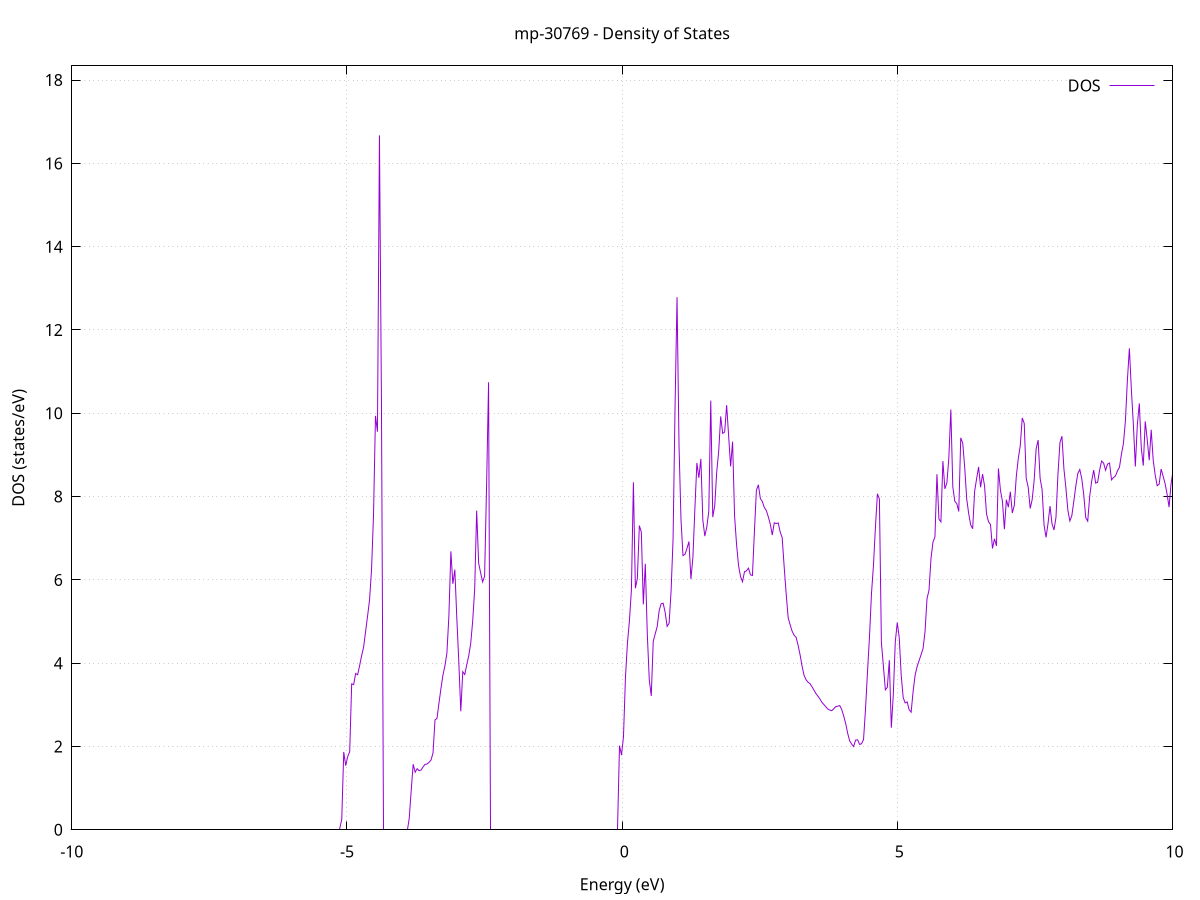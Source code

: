 set title 'mp-30769 - Density of States'
set xlabel 'Energy (eV)'
set ylabel 'DOS (states/eV)'
set grid
set xrange [-10:10]
set yrange [0:18.341]
set xzeroaxis lt -1
set terminal png size 800,600
set output 'mp-30769_dos_gnuplot.png'
plot '-' using 1:2 with lines title 'DOS'
-46.514400 0.000000
-46.478400 0.000000
-46.442300 0.000000
-46.406300 0.000000
-46.370200 0.000000
-46.334200 0.000000
-46.298100 0.000000
-46.262100 0.000000
-46.226000 0.000000
-46.190000 0.000000
-46.153900 0.000000
-46.117900 0.000000
-46.081800 0.000000
-46.045800 0.000000
-46.009700 0.000000
-45.973700 0.000000
-45.937600 0.000000
-45.901600 0.000000
-45.865500 0.000000
-45.829500 0.000000
-45.793500 0.000000
-45.757400 0.000000
-45.721400 0.000000
-45.685300 0.000000
-45.649300 0.000000
-45.613200 0.000000
-45.577200 0.000000
-45.541100 0.000000
-45.505100 0.000000
-45.469000 0.000000
-45.433000 0.000000
-45.396900 0.000000
-45.360900 0.000000
-45.324800 0.000000
-45.288800 0.000000
-45.252700 0.000000
-45.216700 0.000000
-45.180600 0.000000
-45.144600 0.000000
-45.108500 0.000000
-45.072500 0.000000
-45.036400 0.000000
-45.000400 0.000000
-44.964300 0.000000
-44.928300 0.000000
-44.892200 0.000000
-44.856200 0.000000
-44.820100 0.000000
-44.784100 0.000000
-44.748000 0.000000
-44.712000 0.000000
-44.675900 0.000000
-44.639900 0.000000
-44.603800 0.000000
-44.567800 0.000000
-44.531800 0.000000
-44.495700 0.000000
-44.459700 0.000000
-44.423600 0.000000
-44.387600 0.000000
-44.351500 0.000000
-44.315500 0.000000
-44.279400 0.000000
-44.243400 0.000000
-44.207300 0.000000
-44.171300 0.000000
-44.135200 0.000000
-44.099200 0.000000
-44.063100 0.000000
-44.027100 0.000000
-43.991000 0.000000
-43.955000 0.000000
-43.918900 0.000000
-43.882900 0.000000
-43.846800 0.000000
-43.810800 0.000000
-43.774700 0.000000
-43.738700 0.000000
-43.702600 0.000000
-43.666600 0.000000
-43.630500 0.000000
-43.594500 0.000000
-43.558400 0.000000
-43.522400 0.000000
-43.486300 0.000000
-43.450300 0.000000
-43.414200 0.000000
-43.378200 0.000000
-43.342200 0.000000
-43.306100 0.000000
-43.270100 0.000000
-43.234000 0.000000
-43.198000 0.000000
-43.161900 0.000000
-43.125900 0.000000
-43.089800 0.000000
-43.053800 0.000000
-43.017700 0.000000
-42.981700 0.000000
-42.945600 0.000000
-42.909600 0.000000
-42.873500 0.000000
-42.837500 0.000000
-42.801400 0.000000
-42.765400 0.000000
-42.729300 0.000000
-42.693300 0.000000
-42.657200 0.000000
-42.621200 0.000000
-42.585100 0.000000
-42.549100 0.000000
-42.513000 0.000000
-42.477000 0.000000
-42.440900 0.000000
-42.404900 0.000000
-42.368800 0.000000
-42.332800 0.000000
-42.296700 0.000000
-42.260700 0.000000
-42.224600 0.000000
-42.188600 0.000000
-42.152600 0.000000
-42.116500 0.000000
-42.080500 0.000000
-42.044400 0.000000
-42.008400 0.000000
-41.972300 0.000000
-41.936300 0.000000
-41.900200 0.000000
-41.864200 0.000000
-41.828100 0.000000
-41.792100 0.000000
-41.756000 0.000000
-41.720000 0.000000
-41.683900 0.000000
-41.647900 0.000000
-41.611800 0.000000
-41.575800 0.000000
-41.539700 0.000000
-41.503700 0.000000
-41.467600 0.000000
-41.431600 0.000000
-41.395500 0.000000
-41.359500 0.000000
-41.323400 0.000000
-41.287400 0.000000
-41.251300 0.000000
-41.215300 0.000000
-41.179200 0.000000
-41.143200 0.000000
-41.107100 0.000000
-41.071100 0.000000
-41.035000 0.000000
-40.999000 0.000000
-40.963000 0.000000
-40.926900 0.000000
-40.890900 0.000000
-40.854800 0.000000
-40.818800 0.000000
-40.782700 0.000000
-40.746700 0.000000
-40.710600 0.000000
-40.674600 0.000000
-40.638500 0.000000
-40.602500 0.000000
-40.566400 0.000000
-40.530400 0.000000
-40.494300 0.000000
-40.458300 0.000000
-40.422200 0.000000
-40.386200 0.000000
-40.350100 0.000000
-40.314100 0.000000
-40.278000 0.000000
-40.242000 0.000000
-40.205900 0.000000
-40.169900 0.000000
-40.133800 0.000000
-40.097800 0.000000
-40.061700 0.000000
-40.025700 0.000000
-39.989600 0.000000
-39.953600 0.000000
-39.917500 0.000000
-39.881500 0.000000
-39.845400 0.000000
-39.809400 0.000000
-39.773300 0.000000
-39.737300 0.000000
-39.701300 0.000000
-39.665200 0.000000
-39.629200 0.000000
-39.593100 0.000000
-39.557100 0.000000
-39.521000 0.000000
-39.485000 0.000000
-39.448900 0.000000
-39.412900 0.000000
-39.376800 0.000000
-39.340800 0.000000
-39.304700 0.000000
-39.268700 0.000000
-39.232600 0.000000
-39.196600 0.000000
-39.160500 0.000000
-39.124500 0.000000
-39.088400 0.000000
-39.052400 0.000000
-39.016300 0.000000
-38.980300 0.000000
-38.944200 0.000000
-38.908200 0.000000
-38.872100 0.000000
-38.836100 0.000000
-38.800000 0.000000
-38.764000 0.000000
-38.727900 0.000000
-38.691900 0.000000
-38.655800 0.000000
-38.619800 0.000000
-38.583700 0.000000
-38.547700 0.000000
-38.511700 0.000000
-38.475600 0.000000
-38.439600 0.000000
-38.403500 0.000000
-38.367500 0.000000
-38.331400 0.000000
-38.295400 0.000000
-38.259300 0.000000
-38.223300 0.000000
-38.187200 0.000000
-38.151200 0.000000
-38.115100 0.000000
-38.079100 0.000000
-38.043000 0.000000
-38.007000 0.000000
-37.970900 0.000000
-37.934900 0.000000
-37.898800 0.000000
-37.862800 0.000000
-37.826700 0.000000
-37.790700 0.000000
-37.754600 0.000000
-37.718600 0.000000
-37.682500 0.000000
-37.646500 0.000000
-37.610400 0.000000
-37.574400 0.000000
-37.538300 0.000000
-37.502300 0.000000
-37.466200 0.000000
-37.430200 0.000000
-37.394100 0.000000
-37.358100 0.000000
-37.322100 0.000000
-37.286000 0.000000
-37.250000 0.000000
-37.213900 0.000000
-37.177900 0.000000
-37.141800 0.000000
-37.105800 0.000000
-37.069700 0.000000
-37.033700 0.000000
-36.997600 0.000000
-36.961600 0.000000
-36.925500 0.000000
-36.889500 0.000000
-36.853400 0.000000
-36.817400 0.000000
-36.781300 0.000000
-36.745300 0.000000
-36.709200 0.000000
-36.673200 0.000000
-36.637100 0.000000
-36.601100 0.000000
-36.565000 0.000000
-36.529000 0.000000
-36.492900 0.000000
-36.456900 0.000000
-36.420800 0.000000
-36.384800 0.000000
-36.348700 0.000000
-36.312700 0.000000
-36.276600 0.000000
-36.240600 0.000000
-36.204500 0.000000
-36.168500 0.000000
-36.132400 0.000000
-36.096400 0.000000
-36.060400 0.000000
-36.024300 0.000000
-35.988300 0.000000
-35.952200 0.000000
-35.916200 0.000000
-35.880100 0.000000
-35.844100 0.000000
-35.808000 0.000000
-35.772000 0.000000
-35.735900 0.000000
-35.699900 0.000000
-35.663800 0.000000
-35.627800 0.000000
-35.591700 0.000000
-35.555700 0.000000
-35.519600 0.000000
-35.483600 0.000000
-35.447500 0.000000
-35.411500 0.000000
-35.375400 0.000000
-35.339400 0.000000
-35.303300 0.000000
-35.267300 0.000000
-35.231200 0.000000
-35.195200 0.000000
-35.159100 0.000000
-35.123100 0.000000
-35.087000 0.000000
-35.051000 0.000000
-35.014900 0.000000
-34.978900 0.000000
-34.942800 0.000000
-34.906800 0.000000
-34.870800 0.000000
-34.834700 0.000000
-34.798700 0.000000
-34.762600 0.000000
-34.726600 0.000000
-34.690500 0.000000
-34.654500 0.000000
-34.618400 0.000000
-34.582400 0.000000
-34.546300 0.000000
-34.510300 0.000000
-34.474200 0.000000
-34.438200 0.000000
-34.402100 0.000000
-34.366100 0.000000
-34.330000 0.000000
-34.294000 0.000000
-34.257900 0.000000
-34.221900 0.000000
-34.185800 0.000000
-34.149800 0.000000
-34.113700 0.000000
-34.077700 0.000000
-34.041600 0.000000
-34.005600 0.000000
-33.969500 0.000000
-33.933500 0.000000
-33.897400 0.000000
-33.861400 0.000000
-33.825300 0.000000
-33.789300 0.000000
-33.753200 0.000000
-33.717200 0.000000
-33.681200 0.000000
-33.645100 0.000000
-33.609100 0.000000
-33.573000 0.000000
-33.537000 0.000000
-33.500900 0.000000
-33.464900 0.000000
-33.428800 0.000000
-33.392800 0.000000
-33.356700 0.000000
-33.320700 0.000000
-33.284600 0.000000
-33.248600 0.000000
-33.212500 0.000000
-33.176500 0.000000
-33.140400 0.000000
-33.104400 0.000000
-33.068300 0.000000
-33.032300 0.000000
-32.996200 0.000000
-32.960200 0.000000
-32.924100 0.000000
-32.888100 0.000000
-32.852000 0.000000
-32.816000 0.000000
-32.779900 0.000000
-32.743900 0.000000
-32.707800 0.000000
-32.671800 0.000000
-32.635700 0.000000
-32.599700 0.000000
-32.563600 0.000000
-32.527600 0.000000
-32.491600 0.000000
-32.455500 0.000000
-32.419500 0.000000
-32.383400 0.000000
-32.347400 0.000000
-32.311300 0.000000
-32.275300 0.000000
-32.239200 0.000000
-32.203200 0.000000
-32.167100 0.000000
-32.131100 0.000000
-32.095000 0.000000
-32.059000 0.000000
-32.022900 0.000000
-31.986900 0.000000
-31.950800 0.000000
-31.914800 0.000000
-31.878700 0.000000
-31.842700 0.000000
-31.806600 0.000000
-31.770600 0.000000
-31.734500 0.000000
-31.698500 0.000000
-31.662400 0.000000
-31.626400 0.000000
-31.590300 0.000000
-31.554300 0.000000
-31.518200 0.000000
-31.482200 0.000000
-31.446100 0.000000
-31.410100 0.000000
-31.374000 0.000000
-31.338000 0.000000
-31.301900 0.000000
-31.265900 0.000000
-31.229900 0.000000
-31.193800 0.000000
-31.157800 0.000000
-31.121700 0.000000
-31.085700 0.000000
-31.049600 0.000000
-31.013600 0.000000
-30.977500 0.000000
-30.941500 0.000000
-30.905400 0.000000
-30.869400 0.000000
-30.833300 0.000000
-30.797300 0.000000
-30.761200 0.000000
-30.725200 0.000000
-30.689100 0.000000
-30.653100 0.000000
-30.617000 0.000000
-30.581000 0.000000
-30.544900 0.000000
-30.508900 0.000000
-30.472800 0.000000
-30.436800 0.000000
-30.400700 0.000000
-30.364700 0.000000
-30.328600 0.000000
-30.292600 0.000000
-30.256500 0.000000
-30.220500 0.000000
-30.184400 0.000000
-30.148400 0.000000
-30.112300 0.000000
-30.076300 0.000000
-30.040300 0.000000
-30.004200 0.000000
-29.968200 0.000000
-29.932100 0.000000
-29.896100 0.000000
-29.860000 0.000000
-29.824000 0.000000
-29.787900 0.000000
-29.751900 0.000000
-29.715800 0.000000
-29.679800 0.000000
-29.643700 0.000000
-29.607700 0.000000
-29.571600 0.000000
-29.535600 0.000000
-29.499500 0.000000
-29.463500 0.000000
-29.427400 0.000000
-29.391400 0.000000
-29.355300 0.000000
-29.319300 0.000000
-29.283200 0.000000
-29.247200 0.000000
-29.211100 0.000000
-29.175100 0.000000
-29.139000 0.000000
-29.103000 0.000000
-29.066900 0.000000
-29.030900 0.000000
-28.994800 0.000000
-28.958800 0.000000
-28.922700 0.000000
-28.886700 0.000000
-28.850700 0.000000
-28.814600 0.000000
-28.778600 0.000000
-28.742500 0.000000
-28.706500 0.000000
-28.670400 0.000000
-28.634400 0.000000
-28.598300 0.000000
-28.562300 0.000000
-28.526200 0.000000
-28.490200 0.000000
-28.454100 0.000000
-28.418100 0.000000
-28.382000 0.000000
-28.346000 0.000000
-28.309900 0.000000
-28.273900 0.000000
-28.237800 0.000000
-28.201800 0.000000
-28.165700 0.000000
-28.129700 0.000000
-28.093600 0.000000
-28.057600 0.000000
-28.021500 0.000000
-27.985500 0.000000
-27.949400 0.000000
-27.913400 0.000000
-27.877300 0.000000
-27.841300 0.000000
-27.805200 0.000000
-27.769200 0.000000
-27.733100 0.000000
-27.697100 0.000000
-27.661000 0.000000
-27.625000 0.000000
-27.589000 0.000000
-27.552900 0.000000
-27.516900 0.000000
-27.480800 0.000000
-27.444800 0.000000
-27.408700 0.000000
-27.372700 0.000000
-27.336600 0.000000
-27.300600 0.000000
-27.264500 0.000000
-27.228500 0.000000
-27.192400 0.000000
-27.156400 0.000000
-27.120300 0.000000
-27.084300 0.000000
-27.048200 0.000000
-27.012200 0.000000
-26.976100 0.000000
-26.940100 0.000000
-26.904000 0.000000
-26.868000 0.000000
-26.831900 0.000000
-26.795900 0.000000
-26.759800 0.000000
-26.723800 0.000000
-26.687700 0.000000
-26.651700 0.000000
-26.615600 0.000000
-26.579600 0.000000
-26.543500 0.000000
-26.507500 0.000000
-26.471400 0.000000
-26.435400 0.000000
-26.399400 0.000000
-26.363300 0.000000
-26.327300 0.000000
-26.291200 0.000000
-26.255200 0.000000
-26.219100 0.000000
-26.183100 0.000000
-26.147000 0.000000
-26.111000 0.000000
-26.074900 0.000000
-26.038900 0.000000
-26.002800 0.000000
-25.966800 0.000000
-25.930700 0.000000
-25.894700 0.000000
-25.858600 0.000000
-25.822600 0.000000
-25.786500 0.000000
-25.750500 0.000000
-25.714400 0.000000
-25.678400 0.000000
-25.642300 0.000000
-25.606300 0.000000
-25.570200 0.000000
-25.534200 0.000000
-25.498100 0.000000
-25.462100 0.000000
-25.426000 0.000000
-25.390000 0.000000
-25.353900 0.000000
-25.317900 0.000000
-25.281800 0.000000
-25.245800 0.000000
-25.209800 0.000000
-25.173700 0.000000
-25.137700 0.000000
-25.101600 0.000000
-25.065600 0.000000
-25.029500 0.000000
-24.993500 0.000000
-24.957400 0.000000
-24.921400 0.000000
-24.885300 0.000000
-24.849300 0.000000
-24.813200 0.000000
-24.777200 0.000000
-24.741100 0.000000
-24.705100 0.000000
-24.669000 0.000000
-24.633000 0.000000
-24.596900 0.000000
-24.560900 0.000000
-24.524800 0.000000
-24.488800 0.000000
-24.452700 0.000000
-24.416700 0.000000
-24.380600 0.000000
-24.344600 0.000000
-24.308500 0.000000
-24.272500 0.000000
-24.236400 0.000000
-24.200400 0.000000
-24.164300 0.000000
-24.128300 0.000000
-24.092200 0.000000
-24.056200 0.000000
-24.020200 0.000000
-23.984100 0.000000
-23.948100 0.000000
-23.912000 0.000000
-23.876000 0.000000
-23.839900 0.000000
-23.803900 0.000000
-23.767800 0.000000
-23.731800 0.000000
-23.695700 0.000000
-23.659700 0.000000
-23.623600 0.000000
-23.587600 0.000000
-23.551500 0.000000
-23.515500 0.000000
-23.479400 0.000000
-23.443400 0.000000
-23.407300 0.000000
-23.371300 0.000000
-23.335200 0.000000
-23.299200 0.000000
-23.263100 0.000000
-23.227100 0.000000
-23.191000 0.000000
-23.155000 0.000000
-23.118900 0.000000
-23.082900 0.000000
-23.046800 0.000000
-23.010800 0.000000
-22.974700 0.000000
-22.938700 0.000000
-22.902600 0.000000
-22.866600 0.000000
-22.830500 0.000000
-22.794500 0.000000
-22.758500 0.000000
-22.722400 0.000000
-22.686400 0.000000
-22.650300 0.000000
-22.614300 0.000000
-22.578200 0.000000
-22.542200 0.000000
-22.506100 0.000000
-22.470100 0.000000
-22.434000 0.000000
-22.398000 0.000000
-22.361900 0.000000
-22.325900 0.000000
-22.289800 0.000000
-22.253800 0.000000
-22.217700 0.000000
-22.181700 0.000000
-22.145600 0.000000
-22.109600 0.000000
-22.073500 0.000000
-22.037500 0.000000
-22.001400 0.000000
-21.965400 0.000000
-21.929300 0.000000
-21.893300 0.000000
-21.857200 0.000000
-21.821200 0.000000
-21.785100 0.000000
-21.749100 0.000000
-21.713000 0.000000
-21.677000 0.000000
-21.640900 0.000000
-21.604900 0.000000
-21.568900 0.000000
-21.532800 0.000000
-21.496800 0.000000
-21.460700 0.000000
-21.424700 0.000000
-21.388600 0.000000
-21.352600 0.000000
-21.316500 0.000000
-21.280500 0.000000
-21.244400 0.000000
-21.208400 0.000000
-21.172300 0.000000
-21.136300 0.000000
-21.100200 0.000000
-21.064200 0.000000
-21.028100 0.000000
-20.992100 0.000000
-20.956000 0.000000
-20.920000 0.000000
-20.883900 0.000000
-20.847900 0.000000
-20.811800 0.000000
-20.775800 0.000000
-20.739700 0.000000
-20.703700 0.000000
-20.667600 0.000000
-20.631600 0.000000
-20.595500 0.000000
-20.559500 0.000000
-20.523400 0.000000
-20.487400 0.000000
-20.451300 0.000000
-20.415300 0.000000
-20.379300 0.000000
-20.343200 0.000000
-20.307200 0.000000
-20.271100 0.000000
-20.235100 0.000000
-20.199000 0.000000
-20.163000 0.000000
-20.126900 0.000000
-20.090900 0.000000
-20.054800 0.000000
-20.018800 0.000000
-19.982700 0.000000
-19.946700 0.000000
-19.910600 0.000000
-19.874600 0.000000
-19.838500 0.000000
-19.802500 0.000000
-19.766400 0.000000
-19.730400 0.000000
-19.694300 0.000000
-19.658300 0.000000
-19.622200 0.000000
-19.586200 0.000000
-19.550100 0.000000
-19.514100 0.000000
-19.478000 0.000000
-19.442000 0.000000
-19.405900 0.000000
-19.369900 0.000000
-19.333800 0.000000
-19.297800 0.000000
-19.261700 0.000000
-19.225700 0.000000
-19.189600 0.000000
-19.153600 0.000000
-19.117600 0.000000
-19.081500 0.000000
-19.045500 0.000000
-19.009400 0.000000
-18.973400 0.000000
-18.937300 0.000000
-18.901300 0.000000
-18.865200 0.000000
-18.829200 0.000000
-18.793100 0.000000
-18.757100 0.000000
-18.721000 0.000000
-18.685000 0.000000
-18.648900 0.000000
-18.612900 0.000000
-18.576800 0.000000
-18.540800 0.000000
-18.504700 0.000000
-18.468700 0.000000
-18.432600 0.000000
-18.396600 0.000000
-18.360500 0.000000
-18.324500 0.000000
-18.288400 0.000000
-18.252400 0.000000
-18.216300 0.000000
-18.180300 0.000000
-18.144200 0.000000
-18.108200 0.000000
-18.072100 0.000000
-18.036100 0.000000
-18.000000 0.000000
-17.964000 0.000000
-17.928000 0.000000
-17.891900 0.000000
-17.855900 0.000000
-17.819800 0.000000
-17.783800 0.000000
-17.747700 0.000000
-17.711700 0.000000
-17.675600 0.000000
-17.639600 0.000000
-17.603500 0.000000
-17.567500 0.000000
-17.531400 0.000000
-17.495400 0.000000
-17.459300 0.000000
-17.423300 0.000000
-17.387200 0.000000
-17.351200 0.000000
-17.315100 0.000000
-17.279100 0.000000
-17.243000 0.000000
-17.207000 0.000000
-17.170900 0.000000
-17.134900 0.000000
-17.098800 0.000000
-17.062800 0.000000
-17.026700 0.000000
-16.990700 0.000000
-16.954600 0.000000
-16.918600 0.000000
-16.882500 0.000000
-16.846500 0.000000
-16.810400 0.000000
-16.774400 0.000000
-16.738400 0.000000
-16.702300 0.000000
-16.666300 0.000000
-16.630200 0.000000
-16.594200 0.000000
-16.558100 0.000000
-16.522100 0.000000
-16.486000 0.000000
-16.450000 0.000000
-16.413900 0.000000
-16.377900 0.000000
-16.341800 0.000000
-16.305800 0.000000
-16.269700 0.000000
-16.233700 0.000000
-16.197600 0.000000
-16.161600 0.000000
-16.125500 0.000000
-16.089500 0.000000
-16.053400 0.000000
-16.017400 0.000000
-15.981300 0.000000
-15.945300 0.000000
-15.909200 0.000000
-15.873200 0.000000
-15.837100 0.000000
-15.801100 0.000000
-15.765000 0.000000
-15.729000 0.000000
-15.692900 0.000000
-15.656900 0.000000
-15.620800 0.000000
-15.584800 0.000000
-15.548800 0.000000
-15.512700 0.000000
-15.476700 0.000000
-15.440600 0.000000
-15.404600 0.000000
-15.368500 0.000000
-15.332500 0.000000
-15.296400 0.000000
-15.260400 0.000000
-15.224300 0.000000
-15.188300 0.000000
-15.152200 0.000000
-15.116200 0.000000
-15.080100 0.000000
-15.044100 0.000000
-15.008000 0.000000
-14.972000 0.000000
-14.935900 0.000000
-14.899900 0.000000
-14.863800 0.000000
-14.827800 0.000000
-14.791700 0.000000
-14.755700 0.000000
-14.719600 0.000000
-14.683600 0.000000
-14.647500 0.000000
-14.611500 0.000000
-14.575400 0.000000
-14.539400 0.000000
-14.503300 0.000000
-14.467300 0.000000
-14.431200 0.000000
-14.395200 0.000000
-14.359100 0.000000
-14.323100 0.000000
-14.287100 0.000000
-14.251000 0.000000
-14.215000 0.000000
-14.178900 0.000000
-14.142900 0.000000
-14.106800 0.000000
-14.070800 0.000000
-14.034700 0.000000
-13.998700 0.000000
-13.962600 0.000000
-13.926600 0.000000
-13.890500 0.000000
-13.854500 0.000000
-13.818400 0.000000
-13.782400 0.000000
-13.746300 0.000000
-13.710300 0.000000
-13.674200 0.000000
-13.638200 0.000000
-13.602100 0.000000
-13.566100 0.000000
-13.530000 0.000000
-13.494000 0.000000
-13.457900 0.000000
-13.421900 0.000000
-13.385800 0.000000
-13.349800 0.000000
-13.313700 0.000000
-13.277700 0.000000
-13.241600 0.000000
-13.205600 0.000000
-13.169500 0.000000
-13.133500 0.000000
-13.097500 0.000000
-13.061400 0.000000
-13.025400 0.000000
-12.989300 0.000000
-12.953300 0.000000
-12.917200 0.000000
-12.881200 0.000000
-12.845100 0.000000
-12.809100 0.000000
-12.773000 0.000000
-12.737000 0.000000
-12.700900 0.000000
-12.664900 0.000000
-12.628800 0.000000
-12.592800 0.000000
-12.556700 0.000000
-12.520700 0.000000
-12.484600 0.000000
-12.448600 0.000000
-12.412500 0.000000
-12.376500 0.000000
-12.340400 0.000000
-12.304400 0.000000
-12.268300 0.000000
-12.232300 0.000000
-12.196200 0.000000
-12.160200 0.000000
-12.124100 0.000000
-12.088100 0.000000
-12.052000 0.000000
-12.016000 0.000000
-11.979900 0.000000
-11.943900 0.000000
-11.907900 0.000000
-11.871800 0.000000
-11.835800 0.000000
-11.799700 0.000000
-11.763700 0.000000
-11.727600 0.000000
-11.691600 0.000000
-11.655500 0.000000
-11.619500 0.000000
-11.583400 0.000000
-11.547400 0.000000
-11.511300 0.000000
-11.475300 0.000000
-11.439200 0.000000
-11.403200 0.000000
-11.367100 0.000000
-11.331100 0.000000
-11.295000 0.000000
-11.259000 0.000000
-11.222900 0.000000
-11.186900 0.000000
-11.150800 0.000000
-11.114800 0.000000
-11.078700 0.000000
-11.042700 0.000000
-11.006600 0.000000
-10.970600 0.000000
-10.934500 0.000000
-10.898500 0.000000
-10.862400 0.000000
-10.826400 0.000000
-10.790300 0.000000
-10.754300 0.000000
-10.718200 0.000000
-10.682200 0.000000
-10.646200 0.000000
-10.610100 0.000000
-10.574100 0.000000
-10.538000 0.000000
-10.502000 0.000000
-10.465900 0.000000
-10.429900 0.000000
-10.393800 0.000000
-10.357800 0.000000
-10.321700 0.000000
-10.285700 0.000000
-10.249600 0.000000
-10.213600 0.000000
-10.177500 0.000000
-10.141500 0.000000
-10.105400 0.000000
-10.069400 0.000000
-10.033300 0.000000
-9.997300 0.000000
-9.961200 0.000000
-9.925200 0.000000
-9.889100 0.000000
-9.853100 0.000000
-9.817000 0.000000
-9.781000 0.000000
-9.744900 0.000000
-9.708900 0.000000
-9.672800 0.000000
-9.636800 0.000000
-9.600700 0.000000
-9.564700 0.000000
-9.528600 0.000000
-9.492600 0.000000
-9.456600 0.000000
-9.420500 0.000000
-9.384500 0.000000
-9.348400 0.000000
-9.312400 0.000000
-9.276300 0.000000
-9.240300 0.000000
-9.204200 0.000000
-9.168200 0.000000
-9.132100 0.000000
-9.096100 0.000000
-9.060000 0.000000
-9.024000 0.000000
-8.987900 0.000000
-8.951900 0.000000
-8.915800 0.000000
-8.879800 0.000000
-8.843700 0.000000
-8.807700 0.000000
-8.771600 0.000000
-8.735600 0.000000
-8.699500 0.000000
-8.663500 0.000000
-8.627400 0.000000
-8.591400 0.000000
-8.555300 0.000000
-8.519300 0.000000
-8.483200 0.000000
-8.447200 0.000000
-8.411100 0.000000
-8.375100 0.000000
-8.339000 0.000000
-8.303000 0.000000
-8.267000 0.000000
-8.230900 0.000000
-8.194900 0.000000
-8.158800 0.000000
-8.122800 0.000000
-8.086700 0.000000
-8.050700 0.000000
-8.014600 0.000000
-7.978600 0.000000
-7.942500 0.000000
-7.906500 0.000000
-7.870400 0.000000
-7.834400 0.000000
-7.798300 0.000000
-7.762300 0.000000
-7.726200 0.000000
-7.690200 0.000000
-7.654100 0.000000
-7.618100 0.000000
-7.582000 0.000000
-7.546000 0.000000
-7.509900 0.000000
-7.473900 0.000000
-7.437800 0.000000
-7.401800 0.000000
-7.365700 0.000000
-7.329700 0.000000
-7.293600 0.000000
-7.257600 0.000000
-7.221500 0.000000
-7.185500 0.000000
-7.149400 0.000000
-7.113400 0.000000
-7.077300 0.000000
-7.041300 0.000000
-7.005300 0.000000
-6.969200 0.000000
-6.933200 0.000000
-6.897100 0.000000
-6.861100 0.000000
-6.825000 0.000000
-6.789000 0.000000
-6.752900 0.000000
-6.716900 0.000000
-6.680800 0.000000
-6.644800 0.000000
-6.608700 0.000000
-6.572700 0.000000
-6.536600 0.000000
-6.500600 0.000000
-6.464500 0.000000
-6.428500 0.000000
-6.392400 0.000000
-6.356400 0.000000
-6.320300 0.000000
-6.284300 0.000000
-6.248200 0.000000
-6.212200 0.000000
-6.176100 0.000000
-6.140100 0.000000
-6.104000 0.000000
-6.068000 0.000000
-6.031900 0.000000
-5.995900 0.000000
-5.959800 0.000000
-5.923800 0.000000
-5.887700 0.000000
-5.851700 0.000000
-5.815700 0.000000
-5.779600 0.000000
-5.743600 0.000000
-5.707500 0.000000
-5.671500 0.000000
-5.635400 0.000000
-5.599400 0.000000
-5.563300 0.000000
-5.527300 0.000000
-5.491200 0.000000
-5.455200 0.000000
-5.419100 0.000000
-5.383100 0.000000
-5.347000 0.000000
-5.311000 0.000000
-5.274900 0.000000
-5.238900 0.000000
-5.202800 0.000000
-5.166800 0.000000
-5.130700 0.000000
-5.094700 0.250600
-5.058600 1.868300
-5.022600 1.540100
-4.986500 1.759200
-4.950500 1.874400
-4.914400 3.504600
-4.878400 3.485900
-4.842300 3.751400
-4.806300 3.722300
-4.770200 3.940700
-4.734200 4.178200
-4.698100 4.381000
-4.662100 4.756800
-4.626100 5.126700
-4.590000 5.515900
-4.554000 6.232000
-4.517900 7.537200
-4.481900 9.937900
-4.445800 9.557900
-4.409800 16.673800
-4.373700 10.318000
-4.337700 0.000000
-4.301600 0.000000
-4.265600 0.000000
-4.229500 0.000000
-4.193500 0.000000
-4.157400 0.000000
-4.121400 0.000000
-4.085300 0.000000
-4.049300 0.000000
-4.013200 0.000000
-3.977200 0.000000
-3.941100 0.000000
-3.905100 0.000000
-3.869000 0.270000
-3.833000 0.942700
-3.796900 1.573900
-3.760900 1.380800
-3.724800 1.466200
-3.688800 1.417700
-3.652700 1.434600
-3.616700 1.510600
-3.580600 1.571200
-3.544600 1.579500
-3.508500 1.620600
-3.472500 1.674300
-3.436500 1.844300
-3.400400 2.637800
-3.364400 2.672800
-3.328300 3.042400
-3.292300 3.393100
-3.256200 3.715500
-3.220200 3.933400
-3.184100 4.243800
-3.148100 5.131400
-3.112000 6.684400
-3.076000 5.904700
-3.039900 6.246800
-3.003900 5.078600
-2.967800 4.027900
-2.931800 2.843500
-2.895700 3.796800
-2.859700 3.727200
-2.823600 3.962700
-2.787600 4.174900
-2.751500 4.475900
-2.715500 5.012700
-2.679400 5.777600
-2.643400 7.663700
-2.607300 6.398600
-2.571300 6.168800
-2.535200 5.950600
-2.499200 6.087100
-2.463100 8.275300
-2.427100 10.743900
-2.391000 0.000000
-2.355000 0.000000
-2.318900 0.000000
-2.282900 0.000000
-2.246800 0.000000
-2.210800 0.000000
-2.174800 0.000000
-2.138700 0.000000
-2.102700 0.000000
-2.066600 0.000000
-2.030600 0.000000
-1.994500 0.000000
-1.958500 0.000000
-1.922400 0.000000
-1.886400 0.000000
-1.850300 0.000000
-1.814300 0.000000
-1.778200 0.000000
-1.742200 0.000000
-1.706100 0.000000
-1.670100 0.000000
-1.634000 0.000000
-1.598000 0.000000
-1.561900 0.000000
-1.525900 0.000000
-1.489800 0.000000
-1.453800 0.000000
-1.417700 0.000000
-1.381700 0.000000
-1.345600 0.000000
-1.309600 0.000000
-1.273500 0.000000
-1.237500 0.000000
-1.201400 0.000000
-1.165400 0.000000
-1.129300 0.000000
-1.093300 0.000000
-1.057200 0.000000
-1.021200 0.000000
-0.985200 0.000000
-0.949100 0.000000
-0.913100 0.000000
-0.877000 0.000000
-0.841000 0.000000
-0.804900 0.000000
-0.768900 0.000000
-0.732800 0.000000
-0.696800 0.000000
-0.660700 0.000000
-0.624700 0.000000
-0.588600 0.000000
-0.552600 0.000000
-0.516500 0.000000
-0.480500 0.000000
-0.444400 0.000000
-0.408400 0.000000
-0.372300 0.000000
-0.336300 0.000000
-0.300200 0.000000
-0.264200 0.000000
-0.228100 0.000000
-0.192100 0.000000
-0.156000 0.000000
-0.120000 0.000000
-0.083900 0.000000
-0.047900 2.021000
-0.011800 1.793600
0.024200 2.234100
0.060300 3.661600
0.096300 4.481800
0.132400 5.023100
0.168400 5.758400
0.204400 8.343800
0.240500 5.798300
0.276500 6.036800
0.312600 7.303500
0.348600 7.148100
0.384700 5.411200
0.420700 6.387100
0.456800 4.707700
0.492800 3.605900
0.528900 3.212700
0.564900 4.524900
0.601000 4.704400
0.637000 4.880300
0.673100 5.265700
0.709100 5.427900
0.745200 5.439400
0.781200 5.221900
0.817300 4.882700
0.853300 4.959600
0.889400 5.734600
0.925400 6.979600
0.961500 10.163800
0.997500 12.786900
1.033600 9.214700
1.069600 7.436800
1.105700 6.581900
1.141700 6.612300
1.177800 6.754700
1.213800 6.920200
1.249900 6.018500
1.285900 6.542000
1.322000 7.719100
1.358000 8.807300
1.394100 8.451000
1.430100 8.906400
1.466100 7.434900
1.502200 7.051000
1.538200 7.271100
1.574300 7.644500
1.610300 10.304100
1.646400 7.506500
1.682400 7.779900
1.718500 8.595100
1.754500 9.087500
1.790600 9.925200
1.826600 9.515900
1.862700 9.549500
1.898700 10.194600
1.934800 9.459600
1.970800 8.725000
2.006900 9.317400
2.042900 7.538100
2.079000 6.849600
2.115000 6.345100
2.151100 6.080300
2.187100 5.954500
2.223200 6.196900
2.259200 6.217600
2.295300 6.282500
2.331300 6.121400
2.367400 6.105400
2.403400 7.163400
2.439500 8.149200
2.475500 8.283800
2.511600 7.950500
2.547600 7.881100
2.583700 7.736900
2.619700 7.664900
2.655700 7.514100
2.691800 7.339100
2.727800 7.077500
2.763900 7.371000
2.799900 7.352600
2.836000 7.367200
2.872000 7.147200
2.908100 7.012500
2.944100 6.313000
2.980200 5.670200
3.016200 5.094000
3.052300 4.922600
3.088300 4.768700
3.124400 4.669600
3.160400 4.621700
3.196500 4.433600
3.232500 4.205800
3.268600 3.931200
3.304600 3.712200
3.340700 3.604900
3.376700 3.544300
3.412800 3.509800
3.448800 3.435400
3.484900 3.354500
3.520900 3.271300
3.557000 3.207600
3.593000 3.141100
3.629100 3.060900
3.665100 3.008100
3.701200 2.950400
3.737200 2.899300
3.773300 2.873800
3.809300 2.859300
3.845300 2.906000
3.881400 2.955600
3.917400 2.968100
3.953500 2.982600
3.989500 2.888600
4.025600 2.731100
4.061600 2.550500
4.097700 2.318700
4.133700 2.137600
4.169800 2.058400
4.205800 1.999400
4.241900 2.152900
4.277900 2.160600
4.314000 2.050200
4.350000 2.065900
4.386100 2.164000
4.422100 2.898800
4.458200 3.795400
4.494200 4.627800
4.530300 5.669300
4.566300 6.344600
4.602400 7.262800
4.638400 8.067800
4.674500 7.939300
4.710500 4.497600
4.746600 3.935600
4.782600 3.360600
4.818700 3.422700
4.854700 4.072200
4.890800 2.450000
4.926800 3.236600
4.962900 4.507700
4.998900 4.975700
5.034900 4.616600
5.071000 3.695900
5.107000 3.169400
5.143100 3.046800
5.179100 3.071000
5.215200 2.880500
5.251200 2.824000
5.287300 3.327500
5.323300 3.711200
5.359400 3.917200
5.395400 4.060800
5.431500 4.203500
5.467500 4.352000
5.503600 4.758100
5.539600 5.550100
5.575700 5.751300
5.611700 6.510700
5.647800 6.908000
5.683800 7.030800
5.719900 8.537500
5.755900 7.459000
5.792000 7.393000
5.828000 8.852300
5.864100 8.185400
5.900100 8.325000
5.936200 8.930000
5.972200 10.089100
6.008300 8.235300
6.044300 7.887100
6.080400 7.832300
6.116400 7.642500
6.152500 9.410800
6.188500 9.281300
6.224600 8.695900
6.260600 7.945800
6.296600 7.593300
6.332700 7.322200
6.368700 7.227800
6.404800 8.127100
6.440800 8.429400
6.476900 8.711500
6.512900 8.222800
6.549000 8.539600
6.585000 8.258500
6.621100 7.581600
6.657100 7.395200
6.693200 7.329000
6.729200 6.753900
6.765300 6.986700
6.801300 6.814800
6.837400 8.673700
6.873400 8.153400
6.909500 7.890200
6.945500 7.217700
6.981600 7.923900
7.017600 7.746600
7.053700 8.117200
7.089700 7.605000
7.125800 7.791400
7.161800 8.483900
7.197900 8.914500
7.233900 9.223100
7.270000 9.887700
7.306000 9.757600
7.342100 8.435700
7.378100 8.225100
7.414200 7.713500
7.450200 7.927800
7.486200 8.388100
7.522300 9.147100
7.558300 9.356800
7.594400 8.438400
7.630400 8.171300
7.666500 7.312700
7.702500 7.020500
7.738600 7.357800
7.774600 7.771200
7.810700 7.344600
7.846700 7.199200
7.882800 7.500800
7.918800 8.538500
7.954900 9.295600
7.990900 9.449100
8.027000 8.666400
8.063000 8.210100
8.099100 7.669300
8.135100 7.413900
8.171200 7.542700
8.207200 7.890600
8.243300 8.254300
8.279300 8.552600
8.315400 8.649500
8.351400 8.428500
8.387500 8.042400
8.423500 7.495600
8.459600 7.409400
8.495600 8.006900
8.531700 8.371600
8.567700 8.635200
8.603800 8.321800
8.639800 8.342900
8.675800 8.638100
8.711900 8.853200
8.747900 8.804300
8.784000 8.631100
8.820000 8.779400
8.856100 8.805600
8.892100 8.400900
8.928200 8.458300
8.964200 8.496300
9.000300 8.617900
9.036300 8.704200
9.072400 9.018400
9.108400 9.273700
9.144500 9.819700
9.180500 10.795700
9.216600 11.558500
9.252600 10.573200
9.288700 9.736600
9.324700 8.722600
9.360800 9.716200
9.396800 10.237300
9.432900 9.168000
9.468900 8.742900
9.505000 9.805400
9.541000 9.364300
9.577100 8.873200
9.613100 9.604500
9.649200 8.877400
9.685200 8.522200
9.721300 8.260500
9.757300 8.296900
9.793400 8.661200
9.829400 8.490100
9.865500 8.310400
9.901500 8.061900
9.937500 7.746200
9.973600 8.302100
10.009600 8.619300
10.045700 8.713700
10.081700 8.655800
10.117800 8.602200
10.153800 8.585200
10.189900 9.362500
10.225900 10.206900
10.262000 9.740400
10.298000 9.602200
10.334100 9.265600
10.370100 9.303100
10.406200 9.724900
10.442200 10.159600
10.478300 9.844900
10.514300 9.336400
10.550400 8.725000
10.586400 9.098700
10.622500 8.775400
10.658500 8.457500
10.694600 8.766800
10.730600 8.632500
10.766700 8.389400
10.802700 8.169000
10.838800 8.073800
10.874800 8.209400
10.910900 8.129100
10.946900 8.315000
10.983000 8.738300
11.019000 8.767100
11.055100 9.181500
11.091100 8.868900
11.127100 9.039800
11.163200 9.211900
11.199200 9.480500
11.235300 9.457800
11.271300 9.698500
11.307400 9.159500
11.343400 8.716000
11.379500 8.268100
11.415500 8.142500
11.451600 7.965100
11.487600 8.010000
11.523700 8.374700
11.559700 8.633400
11.595800 8.559300
11.631800 8.136400
11.667900 8.344000
11.703900 8.120100
11.740000 7.978400
11.776000 8.144500
11.812100 8.550700
11.848100 8.632900
11.884200 8.641100
11.920200 8.791000
11.956300 8.975000
11.992300 9.118200
12.028400 9.300400
12.064400 9.023800
12.100500 8.776500
12.136500 9.064400
12.172600 9.319000
12.208600 10.594300
12.244700 10.522100
12.280700 10.391700
12.316700 8.824900
12.352800 8.911600
12.388800 8.837500
12.424900 8.796200
12.460900 9.837500
12.497000 10.930200
12.533000 11.022600
12.569100 10.724400
12.605100 10.701300
12.641200 10.423200
12.677200 10.034900
12.713300 9.789100
12.749300 10.028200
12.785400 9.298200
12.821400 8.717200
12.857500 8.431800
12.893500 8.355800
12.929600 9.228500
12.965600 9.638700
13.001700 7.288300
13.037700 8.603700
13.073800 10.573700
13.109800 10.204700
13.145900 8.483000
13.181900 8.417400
13.218000 8.496400
13.254000 10.214700
13.290100 10.771100
13.326100 10.812500
13.362200 10.484400
13.398200 9.713000
13.434300 9.585400
13.470300 9.798300
13.506300 10.113300
13.542400 10.261000
13.578400 10.094000
13.614500 9.148600
13.650500 8.552400
13.686600 8.855900
13.722600 9.024900
13.758700 9.160600
13.794700 10.590900
13.830800 11.967000
13.866800 12.002900
13.902900 9.303300
13.938900 9.292700
13.975000 11.086500
14.011000 10.349900
14.047100 9.907400
14.083100 10.911600
14.119200 12.068200
14.155200 12.073500
14.191300 12.395400
14.227300 13.117600
14.263400 12.598500
14.299400 11.175100
14.335500 10.910400
14.371500 12.093400
14.407600 12.366500
14.443600 11.812300
14.479700 11.543200
14.515700 12.935500
14.551800 12.608100
14.587800 11.028600
14.623900 10.985300
14.659900 10.940300
14.696000 10.614500
14.732000 11.175700
14.768000 13.805500
14.804100 14.591900
14.840100 14.138700
14.876200 13.646900
14.912200 14.333600
14.948300 14.254400
14.984300 13.564100
15.020400 13.111700
15.056400 13.513500
15.092500 14.170200
15.128500 14.730600
15.164600 13.626000
15.200600 12.539000
15.236700 13.792300
15.272700 12.890700
15.308800 14.776400
15.344800 17.289500
15.380900 15.054700
15.416900 10.875100
15.453000 10.493100
15.489000 12.770800
15.525100 14.932900
15.561100 13.311200
15.597200 12.245700
15.633200 12.132300
15.669300 13.205900
15.705300 13.820400
15.741400 13.217100
15.777400 15.732700
15.813500 13.907500
15.849500 14.497300
15.885600 14.332000
15.921600 12.450500
15.957600 12.340400
15.993700 11.983000
16.029700 11.216300
16.065800 9.421900
16.101800 9.626100
16.137900 9.745500
16.173900 8.917400
16.210000 8.717300
16.246000 8.619300
16.282100 8.435000
16.318100 9.589800
16.354200 9.347200
16.390200 7.777100
16.426300 7.453300
16.462300 7.282900
16.498400 6.972100
16.534400 7.066000
16.570500 7.171200
16.606500 7.172100
16.642600 7.082000
16.678600 7.005500
16.714700 7.004600
16.750700 6.961900
16.786800 7.698500
16.822800 7.856900
16.858900 7.507600
16.894900 6.968900
16.931000 6.725700
16.967000 6.739000
17.003100 6.921500
17.039100 7.443900
17.075200 7.874100
17.111200 9.870600
17.147200 8.898400
17.183300 8.853000
17.219300 8.493400
17.255400 7.953500
17.291400 7.889000
17.327500 7.593500
17.363500 7.548800
17.399600 8.070400
17.435600 8.118500
17.471700 7.569600
17.507700 8.350300
17.543800 8.121500
17.579800 7.865200
17.615900 7.417300
17.651900 7.190200
17.688000 7.052400
17.724000 7.039000
17.760100 7.346600
17.796100 7.770500
17.832200 8.062300
17.868200 9.056100
17.904300 9.523500
17.940300 8.958300
17.976400 8.153000
18.012400 7.601100
18.048500 7.147600
18.084500 7.250100
18.120600 6.885800
18.156600 6.647700
18.192700 6.709400
18.228700 7.088400
18.264800 7.023800
18.300800 7.566600
18.336900 8.043000
18.372900 8.595700
18.408900 9.125100
18.445000 9.922700
18.481000 9.581100
18.517100 10.066200
18.553100 10.645400
18.589200 9.896600
18.625200 8.839800
18.661300 9.205800
18.697300 10.472200
18.733400 11.719600
18.769400 12.437500
18.805500 13.780400
18.841500 12.688000
18.877600 11.193800
18.913600 10.592400
18.949700 10.284800
18.985700 10.385200
19.021800 9.773500
19.057800 9.463500
19.093900 9.682900
19.129900 9.775800
19.166000 9.483500
19.202000 8.872700
19.238100 8.735100
19.274100 8.408000
19.310200 7.396100
19.346200 7.154200
19.382300 7.613400
19.418300 7.071600
19.454400 7.002800
19.490400 6.960600
19.526500 7.396500
19.562500 7.771400
19.598500 7.812300
19.634600 8.255700
19.670600 10.130400
19.706700 10.472000
19.742700 9.439000
19.778800 8.810800
19.814800 8.584400
19.850900 8.488900
19.886900 8.439200
19.923000 8.482700
19.959000 8.753800
19.995100 8.932800
20.031100 9.426000
20.067200 11.408500
20.103200 9.288200
20.139300 8.492200
20.175300 8.891900
20.211400 7.718500
20.247400 6.719200
20.283500 6.129200
20.319500 5.841200
20.355600 5.249400
20.391600 4.717800
20.427700 4.390700
20.463700 4.163400
20.499800 3.913600
20.535800 3.619900
20.571900 3.331800
20.607900 3.153600
20.644000 3.001000
20.680000 2.887300
20.716100 2.750500
20.752100 2.506800
20.788100 2.274900
20.824200 2.039600
20.860200 1.722900
20.896300 1.573600
20.932300 1.434200
20.968400 1.299500
21.004400 1.166600
21.040500 1.062600
21.076500 0.934800
21.112600 0.858300
21.148600 0.787000
21.184700 0.717400
21.220700 0.658600
21.256800 0.611600
21.292800 0.565600
21.328900 0.519500
21.364900 0.473100
21.401000 0.426300
21.437000 0.379100
21.473100 0.332400
21.509100 0.290400
21.545200 0.248000
21.581200 0.205400
21.617300 0.168700
21.653300 0.143000
21.689400 0.122800
21.725400 0.104100
21.761500 0.087100
21.797500 0.071700
21.833600 0.057900
21.869600 0.045700
21.905700 0.035100
21.941700 0.026100
21.977700 0.018800
22.013800 0.013100
22.049800 0.008900
22.085900 0.006200
22.121900 0.004300
22.158000 0.002800
22.194000 0.001600
22.230100 0.000700
22.266100 0.000200
22.302200 0.000000
22.338200 0.000000
22.374300 0.000000
22.410300 0.000000
22.446400 0.000000
22.482400 0.000000
22.518500 0.000000
22.554500 0.000000
22.590600 0.000000
22.626600 0.000000
22.662700 0.000000
22.698700 0.000000
22.734800 0.000000
22.770800 0.000000
22.806900 0.000000
22.842900 0.000000
22.879000 0.000000
22.915000 0.000000
22.951100 0.000000
22.987100 0.000000
23.023200 0.000000
23.059200 0.000000
23.095300 0.000000
23.131300 0.000000
23.167400 0.000000
23.203400 0.000000
23.239400 0.000000
23.275500 0.000000
23.311500 0.000000
23.347600 0.000000
23.383600 0.000000
23.419700 0.000000
23.455700 0.000000
23.491800 0.000000
23.527800 0.000000
23.563900 0.000000
23.599900 0.000000
23.636000 0.000000
23.672000 0.000000
23.708100 0.000000
23.744100 0.000000
23.780200 0.000000
23.816200 0.000000
23.852300 0.000000
23.888300 0.000000
23.924400 0.000000
23.960400 0.000000
23.996500 0.000000
24.032500 0.000000
24.068600 0.000000
24.104600 0.000000
24.140700 0.000000
24.176700 0.000000
24.212800 0.000000
24.248800 0.000000
24.284900 0.000000
24.320900 0.000000
24.357000 0.000000
24.393000 0.000000
24.429000 0.000000
24.465100 0.000000
24.501100 0.000000
24.537200 0.000000
24.573200 0.000000
24.609300 0.000000
24.645300 0.000000
24.681400 0.000000
24.717400 0.000000
24.753500 0.000000
24.789500 0.000000
24.825600 0.000000
24.861600 0.000000
24.897700 0.000000
24.933700 0.000000
24.969800 0.000000
25.005800 0.000000
25.041900 0.000000
25.077900 0.000000
25.114000 0.000000
25.150000 0.000000
25.186100 0.000000
25.222100 0.000000
25.258200 0.000000
25.294200 0.000000
25.330300 0.000000
25.366300 0.000000
25.402400 0.000000
25.438400 0.000000
25.474500 0.000000
25.510500 0.000000
25.546600 0.000000
25.582600 0.000000
e
